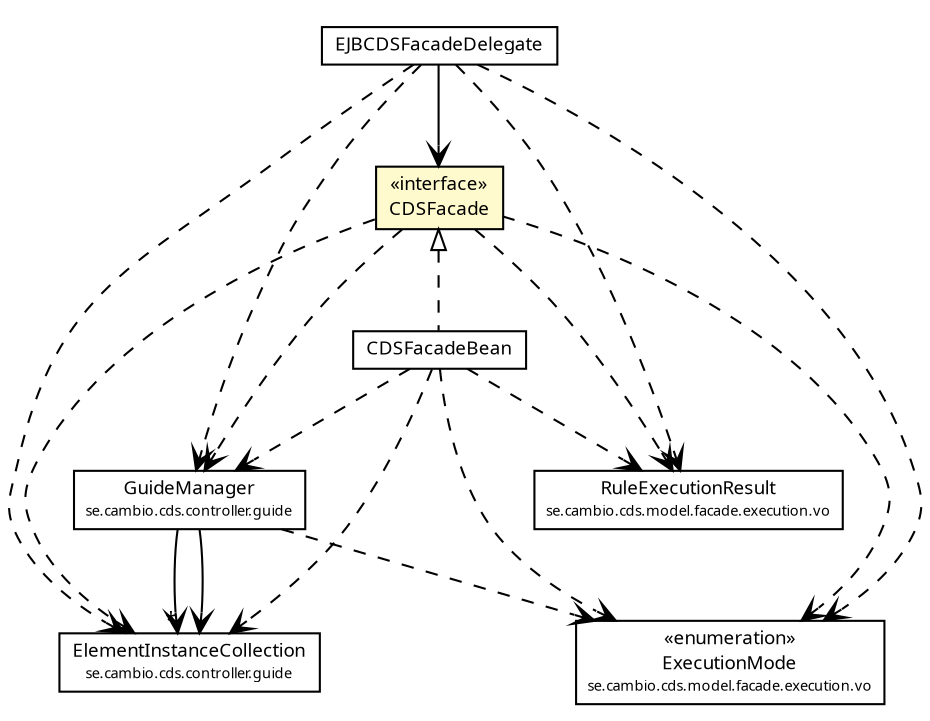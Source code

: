 #!/usr/local/bin/dot
#
# Class diagram 
# Generated by UMLGraph version R5_6 (http://www.umlgraph.org/)
#

digraph G {
	edge [fontname="Trebuchet MS",fontsize=10,labelfontname="Trebuchet MS",labelfontsize=10];
	node [fontname="Trebuchet MS",fontsize=10,shape=plaintext];
	nodesep=0.25;
	ranksep=0.5;
	// se.cambio.cds.controller.guide.GuideManager
	c96862 [label=<<table title="se.cambio.cds.controller.guide.GuideManager" border="0" cellborder="1" cellspacing="0" cellpadding="2" port="p" href="../../../../controller/guide/GuideManager.html">
		<tr><td><table border="0" cellspacing="0" cellpadding="1">
<tr><td align="center" balign="center"><font face="Trebuchet MS"> GuideManager </font></td></tr>
<tr><td align="center" balign="center"><font face="Trebuchet MS" point-size="7.0"> se.cambio.cds.controller.guide </font></td></tr>
		</table></td></tr>
		</table>>, URL="../../../../controller/guide/GuideManager.html", fontname="Trebuchet MS", fontcolor="black", fontsize=9.0];
	// se.cambio.cds.controller.guide.ElementInstanceCollection
	c96867 [label=<<table title="se.cambio.cds.controller.guide.ElementInstanceCollection" border="0" cellborder="1" cellspacing="0" cellpadding="2" port="p" href="../../../../controller/guide/ElementInstanceCollection.html">
		<tr><td><table border="0" cellspacing="0" cellpadding="1">
<tr><td align="center" balign="center"><font face="Trebuchet MS"> ElementInstanceCollection </font></td></tr>
<tr><td align="center" balign="center"><font face="Trebuchet MS" point-size="7.0"> se.cambio.cds.controller.guide </font></td></tr>
		</table></td></tr>
		</table>>, URL="../../../../controller/guide/ElementInstanceCollection.html", fontname="Trebuchet MS", fontcolor="black", fontsize=9.0];
	// se.cambio.cds.model.facade.cds.ejb.EJBCDSFacadeDelegate
	c96891 [label=<<table title="se.cambio.cds.model.facade.cds.ejb.EJBCDSFacadeDelegate" border="0" cellborder="1" cellspacing="0" cellpadding="2" port="p" href="./EJBCDSFacadeDelegate.html">
		<tr><td><table border="0" cellspacing="0" cellpadding="1">
<tr><td align="center" balign="center"><font face="Trebuchet MS"> EJBCDSFacadeDelegate </font></td></tr>
		</table></td></tr>
		</table>>, URL="./EJBCDSFacadeDelegate.html", fontname="Trebuchet MS", fontcolor="black", fontsize=9.0];
	// se.cambio.cds.model.facade.cds.ejb.CDSFacadeBean
	c96892 [label=<<table title="se.cambio.cds.model.facade.cds.ejb.CDSFacadeBean" border="0" cellborder="1" cellspacing="0" cellpadding="2" port="p" href="./CDSFacadeBean.html">
		<tr><td><table border="0" cellspacing="0" cellpadding="1">
<tr><td align="center" balign="center"><font face="Trebuchet MS"> CDSFacadeBean </font></td></tr>
		</table></td></tr>
		</table>>, URL="./CDSFacadeBean.html", fontname="Trebuchet MS", fontcolor="black", fontsize=9.0];
	// se.cambio.cds.model.facade.cds.ejb.CDSFacade
	c96893 [label=<<table title="se.cambio.cds.model.facade.cds.ejb.CDSFacade" border="0" cellborder="1" cellspacing="0" cellpadding="2" port="p" bgcolor="lemonChiffon" href="./CDSFacade.html">
		<tr><td><table border="0" cellspacing="0" cellpadding="1">
<tr><td align="center" balign="center"> &#171;interface&#187; </td></tr>
<tr><td align="center" balign="center"><font face="Trebuchet MS"> CDSFacade </font></td></tr>
		</table></td></tr>
		</table>>, URL="./CDSFacade.html", fontname="Trebuchet MS", fontcolor="black", fontsize=9.0];
	// se.cambio.cds.model.facade.execution.vo.RuleExecutionResult
	c96909 [label=<<table title="se.cambio.cds.model.facade.execution.vo.RuleExecutionResult" border="0" cellborder="1" cellspacing="0" cellpadding="2" port="p" href="../../execution/vo/RuleExecutionResult.html">
		<tr><td><table border="0" cellspacing="0" cellpadding="1">
<tr><td align="center" balign="center"><font face="Trebuchet MS"> RuleExecutionResult </font></td></tr>
<tr><td align="center" balign="center"><font face="Trebuchet MS" point-size="7.0"> se.cambio.cds.model.facade.execution.vo </font></td></tr>
		</table></td></tr>
		</table>>, URL="../../execution/vo/RuleExecutionResult.html", fontname="Trebuchet MS", fontcolor="black", fontsize=9.0];
	// se.cambio.cds.model.facade.execution.vo.ExecutionMode
	c96911 [label=<<table title="se.cambio.cds.model.facade.execution.vo.ExecutionMode" border="0" cellborder="1" cellspacing="0" cellpadding="2" port="p" href="../../execution/vo/ExecutionMode.html">
		<tr><td><table border="0" cellspacing="0" cellpadding="1">
<tr><td align="center" balign="center"> &#171;enumeration&#187; </td></tr>
<tr><td align="center" balign="center"><font face="Trebuchet MS"> ExecutionMode </font></td></tr>
<tr><td align="center" balign="center"><font face="Trebuchet MS" point-size="7.0"> se.cambio.cds.model.facade.execution.vo </font></td></tr>
		</table></td></tr>
		</table>>, URL="../../execution/vo/ExecutionMode.html", fontname="Trebuchet MS", fontcolor="black", fontsize=9.0];
	//se.cambio.cds.model.facade.cds.ejb.CDSFacadeBean implements se.cambio.cds.model.facade.cds.ejb.CDSFacade
	c96893:p -> c96892:p [dir=back,arrowtail=empty,style=dashed];
	// se.cambio.cds.controller.guide.GuideManager NAVASSOC se.cambio.cds.controller.guide.ElementInstanceCollection
	c96862:p -> c96867:p [taillabel="", label="", headlabel="*", fontname="Trebuchet MS", fontcolor="black", fontsize=10.0, color="black", arrowhead=open];
	// se.cambio.cds.controller.guide.GuideManager NAVASSOC se.cambio.cds.controller.guide.ElementInstanceCollection
	c96862:p -> c96867:p [taillabel="", label="", headlabel="", fontname="Trebuchet MS", fontcolor="black", fontsize=10.0, color="black", arrowhead=open];
	// se.cambio.cds.model.facade.cds.ejb.EJBCDSFacadeDelegate NAVASSOC se.cambio.cds.model.facade.cds.ejb.CDSFacade
	c96891:p -> c96893:p [taillabel="", label="", headlabel="", fontname="Trebuchet MS", fontcolor="black", fontsize=10.0, color="black", arrowhead=open];
	// se.cambio.cds.controller.guide.GuideManager DEPEND se.cambio.cds.model.facade.execution.vo.ExecutionMode
	c96862:p -> c96911:p [taillabel="", label="", headlabel="", fontname="Trebuchet MS", fontcolor="black", fontsize=10.0, color="black", arrowhead=open, style=dashed];
	// se.cambio.cds.model.facade.cds.ejb.EJBCDSFacadeDelegate DEPEND se.cambio.cds.controller.guide.ElementInstanceCollection
	c96891:p -> c96867:p [taillabel="", label="", headlabel="", fontname="Trebuchet MS", fontcolor="black", fontsize=10.0, color="black", arrowhead=open, style=dashed];
	// se.cambio.cds.model.facade.cds.ejb.EJBCDSFacadeDelegate DEPEND se.cambio.cds.controller.guide.GuideManager
	c96891:p -> c96862:p [taillabel="", label="", headlabel="", fontname="Trebuchet MS", fontcolor="black", fontsize=10.0, color="black", arrowhead=open, style=dashed];
	// se.cambio.cds.model.facade.cds.ejb.EJBCDSFacadeDelegate DEPEND se.cambio.cds.model.facade.execution.vo.ExecutionMode
	c96891:p -> c96911:p [taillabel="", label="", headlabel="", fontname="Trebuchet MS", fontcolor="black", fontsize=10.0, color="black", arrowhead=open, style=dashed];
	// se.cambio.cds.model.facade.cds.ejb.EJBCDSFacadeDelegate DEPEND se.cambio.cds.model.facade.execution.vo.RuleExecutionResult
	c96891:p -> c96909:p [taillabel="", label="", headlabel="", fontname="Trebuchet MS", fontcolor="black", fontsize=10.0, color="black", arrowhead=open, style=dashed];
	// se.cambio.cds.model.facade.cds.ejb.CDSFacadeBean DEPEND se.cambio.cds.controller.guide.ElementInstanceCollection
	c96892:p -> c96867:p [taillabel="", label="", headlabel="", fontname="Trebuchet MS", fontcolor="black", fontsize=10.0, color="black", arrowhead=open, style=dashed];
	// se.cambio.cds.model.facade.cds.ejb.CDSFacadeBean DEPEND se.cambio.cds.controller.guide.GuideManager
	c96892:p -> c96862:p [taillabel="", label="", headlabel="", fontname="Trebuchet MS", fontcolor="black", fontsize=10.0, color="black", arrowhead=open, style=dashed];
	// se.cambio.cds.model.facade.cds.ejb.CDSFacadeBean DEPEND se.cambio.cds.model.facade.execution.vo.ExecutionMode
	c96892:p -> c96911:p [taillabel="", label="", headlabel="", fontname="Trebuchet MS", fontcolor="black", fontsize=10.0, color="black", arrowhead=open, style=dashed];
	// se.cambio.cds.model.facade.cds.ejb.CDSFacadeBean DEPEND se.cambio.cds.model.facade.execution.vo.RuleExecutionResult
	c96892:p -> c96909:p [taillabel="", label="", headlabel="", fontname="Trebuchet MS", fontcolor="black", fontsize=10.0, color="black", arrowhead=open, style=dashed];
	// se.cambio.cds.model.facade.cds.ejb.CDSFacade DEPEND se.cambio.cds.controller.guide.ElementInstanceCollection
	c96893:p -> c96867:p [taillabel="", label="", headlabel="", fontname="Trebuchet MS", fontcolor="black", fontsize=10.0, color="black", arrowhead=open, style=dashed];
	// se.cambio.cds.model.facade.cds.ejb.CDSFacade DEPEND se.cambio.cds.controller.guide.GuideManager
	c96893:p -> c96862:p [taillabel="", label="", headlabel="", fontname="Trebuchet MS", fontcolor="black", fontsize=10.0, color="black", arrowhead=open, style=dashed];
	// se.cambio.cds.model.facade.cds.ejb.CDSFacade DEPEND se.cambio.cds.model.facade.execution.vo.ExecutionMode
	c96893:p -> c96911:p [taillabel="", label="", headlabel="", fontname="Trebuchet MS", fontcolor="black", fontsize=10.0, color="black", arrowhead=open, style=dashed];
	// se.cambio.cds.model.facade.cds.ejb.CDSFacade DEPEND se.cambio.cds.model.facade.execution.vo.RuleExecutionResult
	c96893:p -> c96909:p [taillabel="", label="", headlabel="", fontname="Trebuchet MS", fontcolor="black", fontsize=10.0, color="black", arrowhead=open, style=dashed];
}

